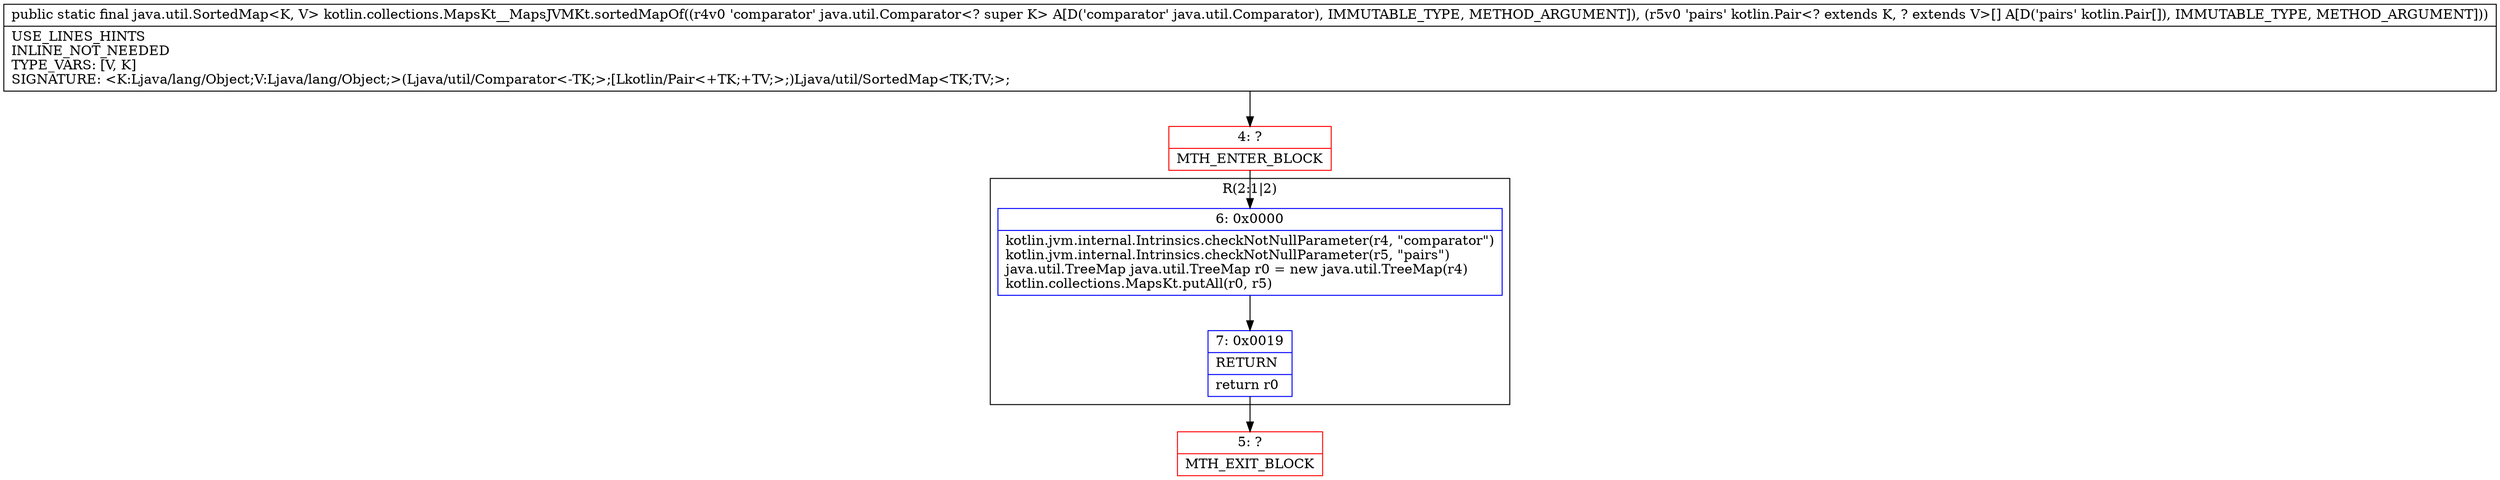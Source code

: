 digraph "CFG forkotlin.collections.MapsKt__MapsJVMKt.sortedMapOf(Ljava\/util\/Comparator;[Lkotlin\/Pair;)Ljava\/util\/SortedMap;" {
subgraph cluster_Region_1134950257 {
label = "R(2:1|2)";
node [shape=record,color=blue];
Node_6 [shape=record,label="{6\:\ 0x0000|kotlin.jvm.internal.Intrinsics.checkNotNullParameter(r4, \"comparator\")\lkotlin.jvm.internal.Intrinsics.checkNotNullParameter(r5, \"pairs\")\ljava.util.TreeMap java.util.TreeMap r0 = new java.util.TreeMap(r4)\lkotlin.collections.MapsKt.putAll(r0, r5)\l}"];
Node_7 [shape=record,label="{7\:\ 0x0019|RETURN\l|return r0\l}"];
}
Node_4 [shape=record,color=red,label="{4\:\ ?|MTH_ENTER_BLOCK\l}"];
Node_5 [shape=record,color=red,label="{5\:\ ?|MTH_EXIT_BLOCK\l}"];
MethodNode[shape=record,label="{public static final java.util.SortedMap\<K, V\> kotlin.collections.MapsKt__MapsJVMKt.sortedMapOf((r4v0 'comparator' java.util.Comparator\<? super K\> A[D('comparator' java.util.Comparator), IMMUTABLE_TYPE, METHOD_ARGUMENT]), (r5v0 'pairs' kotlin.Pair\<? extends K, ? extends V\>[] A[D('pairs' kotlin.Pair[]), IMMUTABLE_TYPE, METHOD_ARGUMENT]))  | USE_LINES_HINTS\lINLINE_NOT_NEEDED\lTYPE_VARS: [V, K]\lSIGNATURE: \<K:Ljava\/lang\/Object;V:Ljava\/lang\/Object;\>(Ljava\/util\/Comparator\<\-TK;\>;[Lkotlin\/Pair\<+TK;+TV;\>;)Ljava\/util\/SortedMap\<TK;TV;\>;\l}"];
MethodNode -> Node_4;Node_6 -> Node_7;
Node_7 -> Node_5;
Node_4 -> Node_6;
}

